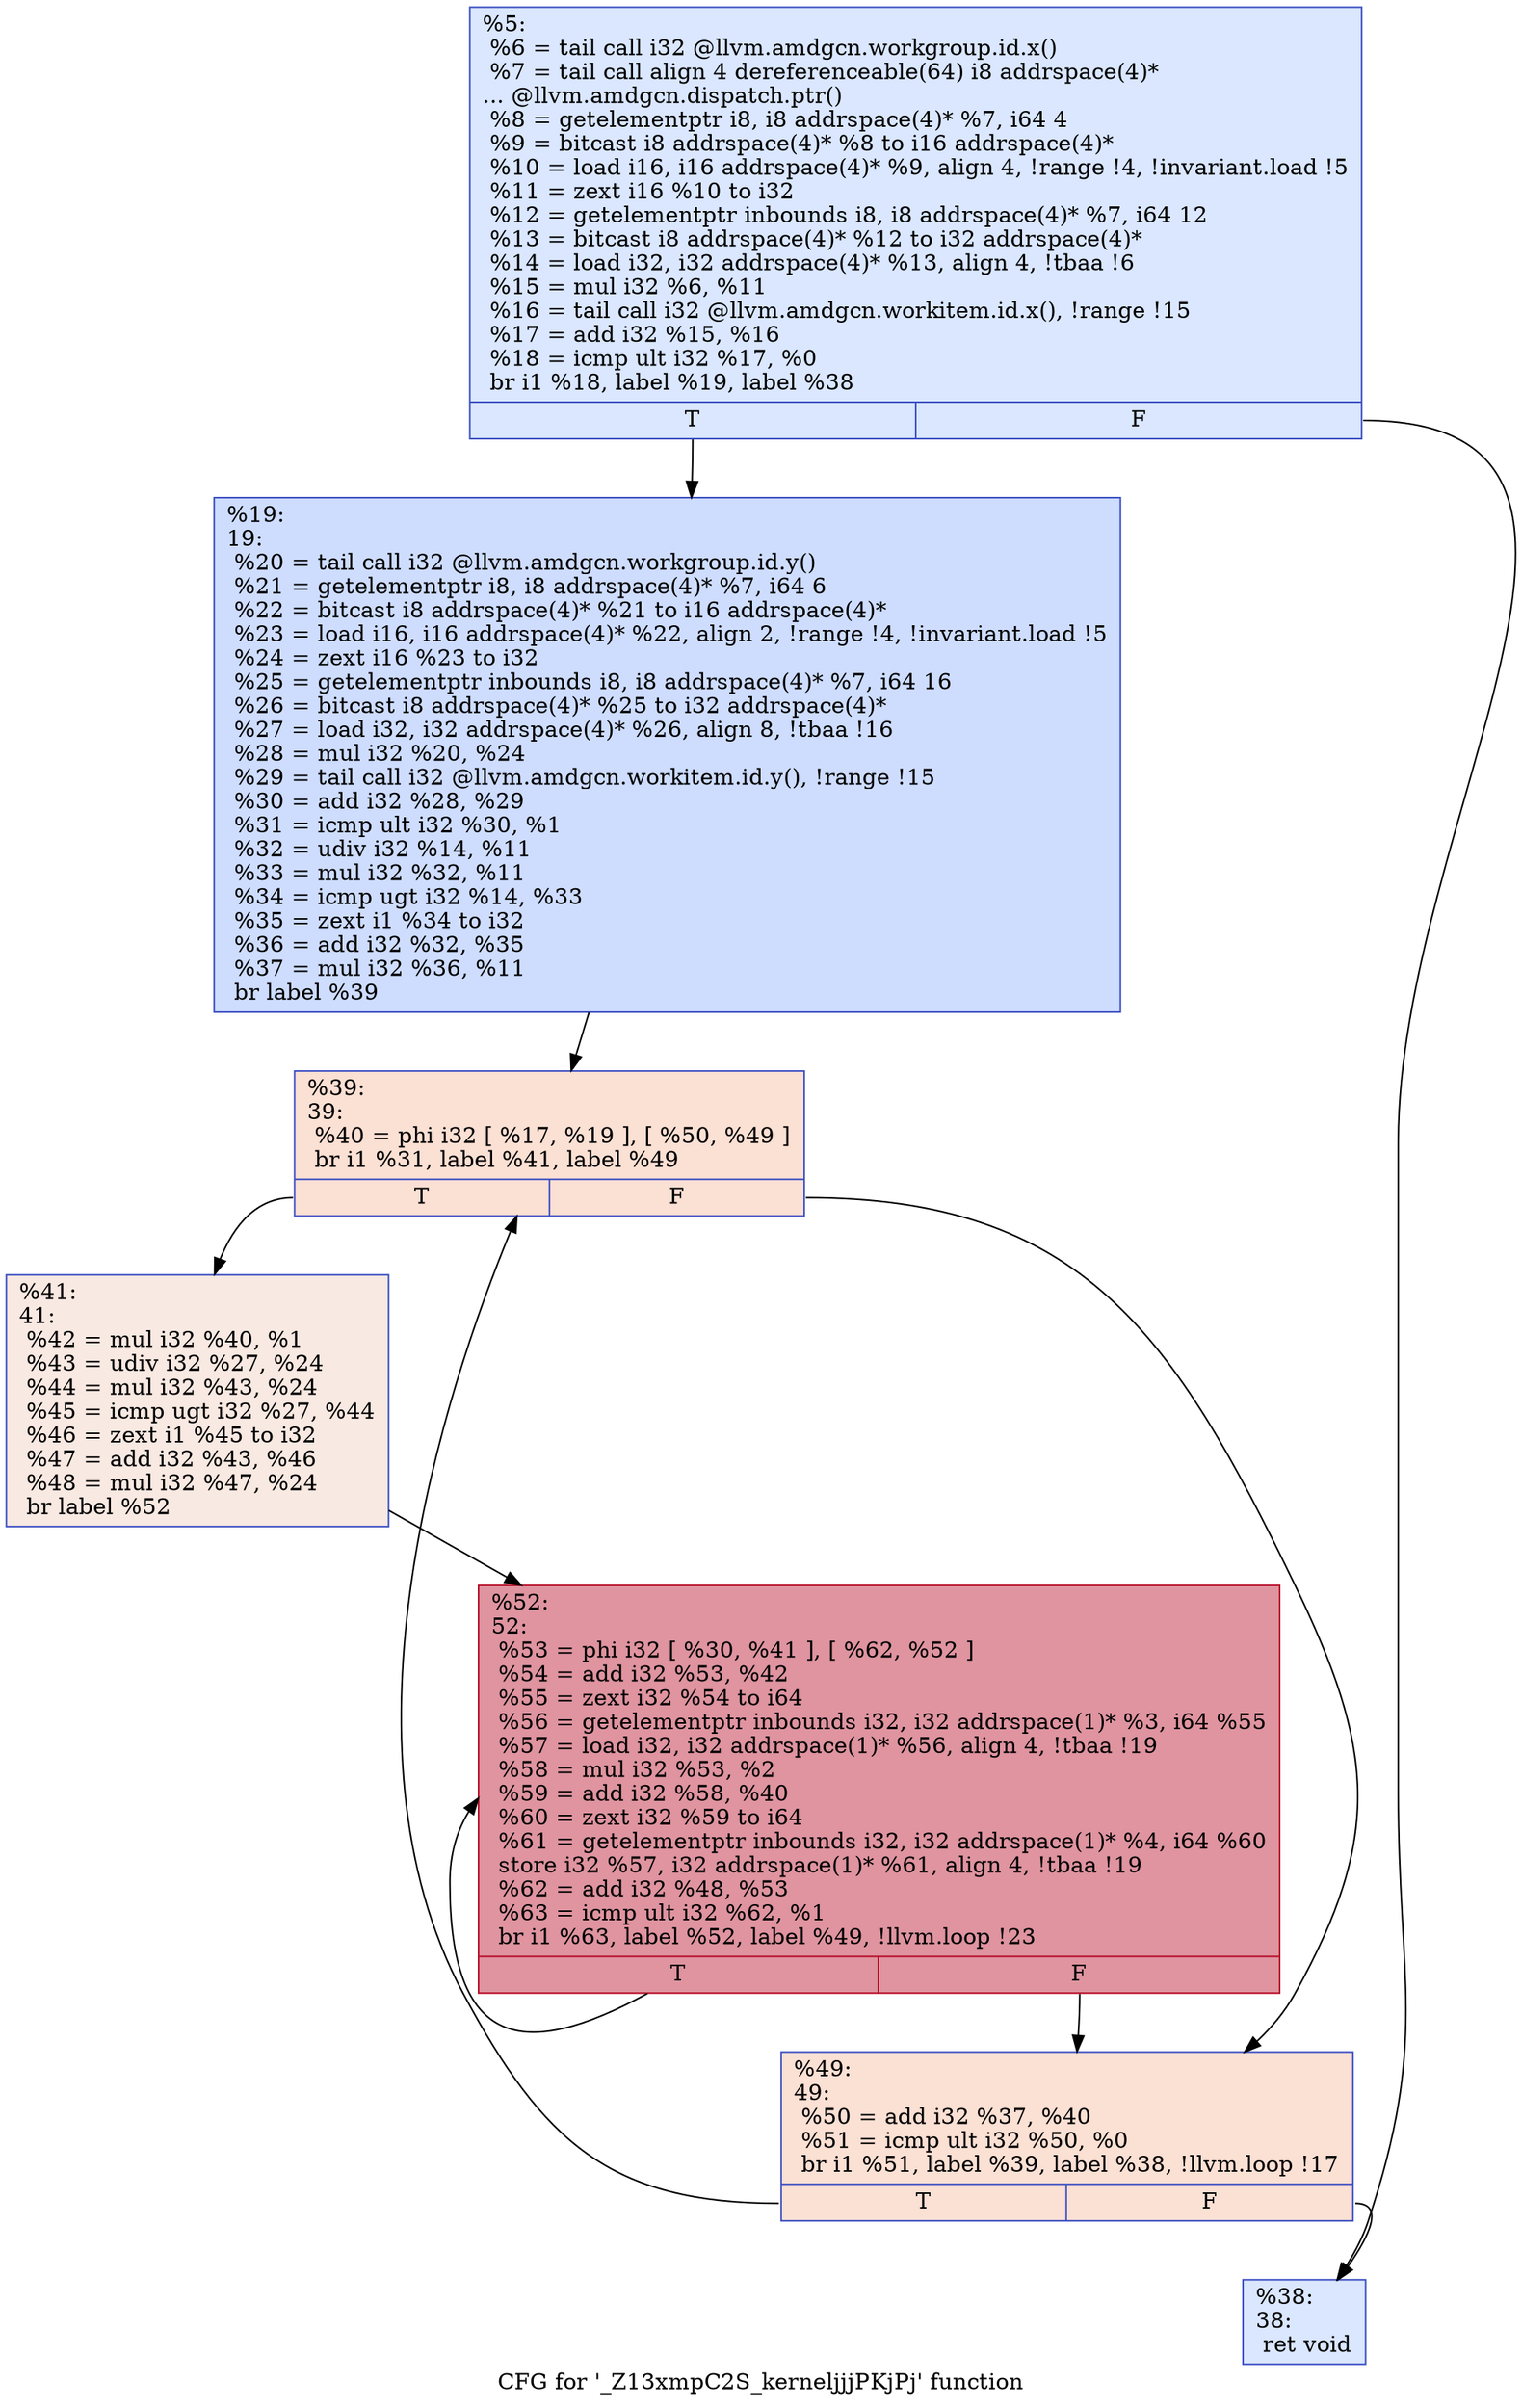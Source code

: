 digraph "CFG for '_Z13xmpC2S_kerneljjjPKjPj' function" {
	label="CFG for '_Z13xmpC2S_kerneljjjPKjPj' function";

	Node0x61b9b00 [shape=record,color="#3d50c3ff", style=filled, fillcolor="#abc8fd70",label="{%5:\l  %6 = tail call i32 @llvm.amdgcn.workgroup.id.x()\l  %7 = tail call align 4 dereferenceable(64) i8 addrspace(4)*\l... @llvm.amdgcn.dispatch.ptr()\l  %8 = getelementptr i8, i8 addrspace(4)* %7, i64 4\l  %9 = bitcast i8 addrspace(4)* %8 to i16 addrspace(4)*\l  %10 = load i16, i16 addrspace(4)* %9, align 4, !range !4, !invariant.load !5\l  %11 = zext i16 %10 to i32\l  %12 = getelementptr inbounds i8, i8 addrspace(4)* %7, i64 12\l  %13 = bitcast i8 addrspace(4)* %12 to i32 addrspace(4)*\l  %14 = load i32, i32 addrspace(4)* %13, align 4, !tbaa !6\l  %15 = mul i32 %6, %11\l  %16 = tail call i32 @llvm.amdgcn.workitem.id.x(), !range !15\l  %17 = add i32 %15, %16\l  %18 = icmp ult i32 %17, %0\l  br i1 %18, label %19, label %38\l|{<s0>T|<s1>F}}"];
	Node0x61b9b00:s0 -> Node0x61bbd30;
	Node0x61b9b00:s1 -> Node0x61bbdc0;
	Node0x61bbd30 [shape=record,color="#3d50c3ff", style=filled, fillcolor="#8fb1fe70",label="{%19:\l19:                                               \l  %20 = tail call i32 @llvm.amdgcn.workgroup.id.y()\l  %21 = getelementptr i8, i8 addrspace(4)* %7, i64 6\l  %22 = bitcast i8 addrspace(4)* %21 to i16 addrspace(4)*\l  %23 = load i16, i16 addrspace(4)* %22, align 2, !range !4, !invariant.load !5\l  %24 = zext i16 %23 to i32\l  %25 = getelementptr inbounds i8, i8 addrspace(4)* %7, i64 16\l  %26 = bitcast i8 addrspace(4)* %25 to i32 addrspace(4)*\l  %27 = load i32, i32 addrspace(4)* %26, align 8, !tbaa !16\l  %28 = mul i32 %20, %24\l  %29 = tail call i32 @llvm.amdgcn.workitem.id.y(), !range !15\l  %30 = add i32 %28, %29\l  %31 = icmp ult i32 %30, %1\l  %32 = udiv i32 %14, %11\l  %33 = mul i32 %32, %11\l  %34 = icmp ugt i32 %14, %33\l  %35 = zext i1 %34 to i32\l  %36 = add i32 %32, %35\l  %37 = mul i32 %36, %11\l  br label %39\l}"];
	Node0x61bbd30 -> Node0x61be030;
	Node0x61bbdc0 [shape=record,color="#3d50c3ff", style=filled, fillcolor="#abc8fd70",label="{%38:\l38:                                               \l  ret void\l}"];
	Node0x61be030 [shape=record,color="#3d50c3ff", style=filled, fillcolor="#f7b99e70",label="{%39:\l39:                                               \l  %40 = phi i32 [ %17, %19 ], [ %50, %49 ]\l  br i1 %31, label %41, label %49\l|{<s0>T|<s1>F}}"];
	Node0x61be030:s0 -> Node0x61be2b0;
	Node0x61be030:s1 -> Node0x61be1b0;
	Node0x61be2b0 [shape=record,color="#3d50c3ff", style=filled, fillcolor="#efcebd70",label="{%41:\l41:                                               \l  %42 = mul i32 %40, %1\l  %43 = udiv i32 %27, %24\l  %44 = mul i32 %43, %24\l  %45 = icmp ugt i32 %27, %44\l  %46 = zext i1 %45 to i32\l  %47 = add i32 %43, %46\l  %48 = mul i32 %47, %24\l  br label %52\l}"];
	Node0x61be2b0 -> Node0x61be7c0;
	Node0x61be1b0 [shape=record,color="#3d50c3ff", style=filled, fillcolor="#f7b99e70",label="{%49:\l49:                                               \l  %50 = add i32 %37, %40\l  %51 = icmp ult i32 %50, %0\l  br i1 %51, label %39, label %38, !llvm.loop !17\l|{<s0>T|<s1>F}}"];
	Node0x61be1b0:s0 -> Node0x61be030;
	Node0x61be1b0:s1 -> Node0x61bbdc0;
	Node0x61be7c0 [shape=record,color="#b70d28ff", style=filled, fillcolor="#b70d2870",label="{%52:\l52:                                               \l  %53 = phi i32 [ %30, %41 ], [ %62, %52 ]\l  %54 = add i32 %53, %42\l  %55 = zext i32 %54 to i64\l  %56 = getelementptr inbounds i32, i32 addrspace(1)* %3, i64 %55\l  %57 = load i32, i32 addrspace(1)* %56, align 4, !tbaa !19\l  %58 = mul i32 %53, %2\l  %59 = add i32 %58, %40\l  %60 = zext i32 %59 to i64\l  %61 = getelementptr inbounds i32, i32 addrspace(1)* %4, i64 %60\l  store i32 %57, i32 addrspace(1)* %61, align 4, !tbaa !19\l  %62 = add i32 %48, %53\l  %63 = icmp ult i32 %62, %1\l  br i1 %63, label %52, label %49, !llvm.loop !23\l|{<s0>T|<s1>F}}"];
	Node0x61be7c0:s0 -> Node0x61be7c0;
	Node0x61be7c0:s1 -> Node0x61be1b0;
}
